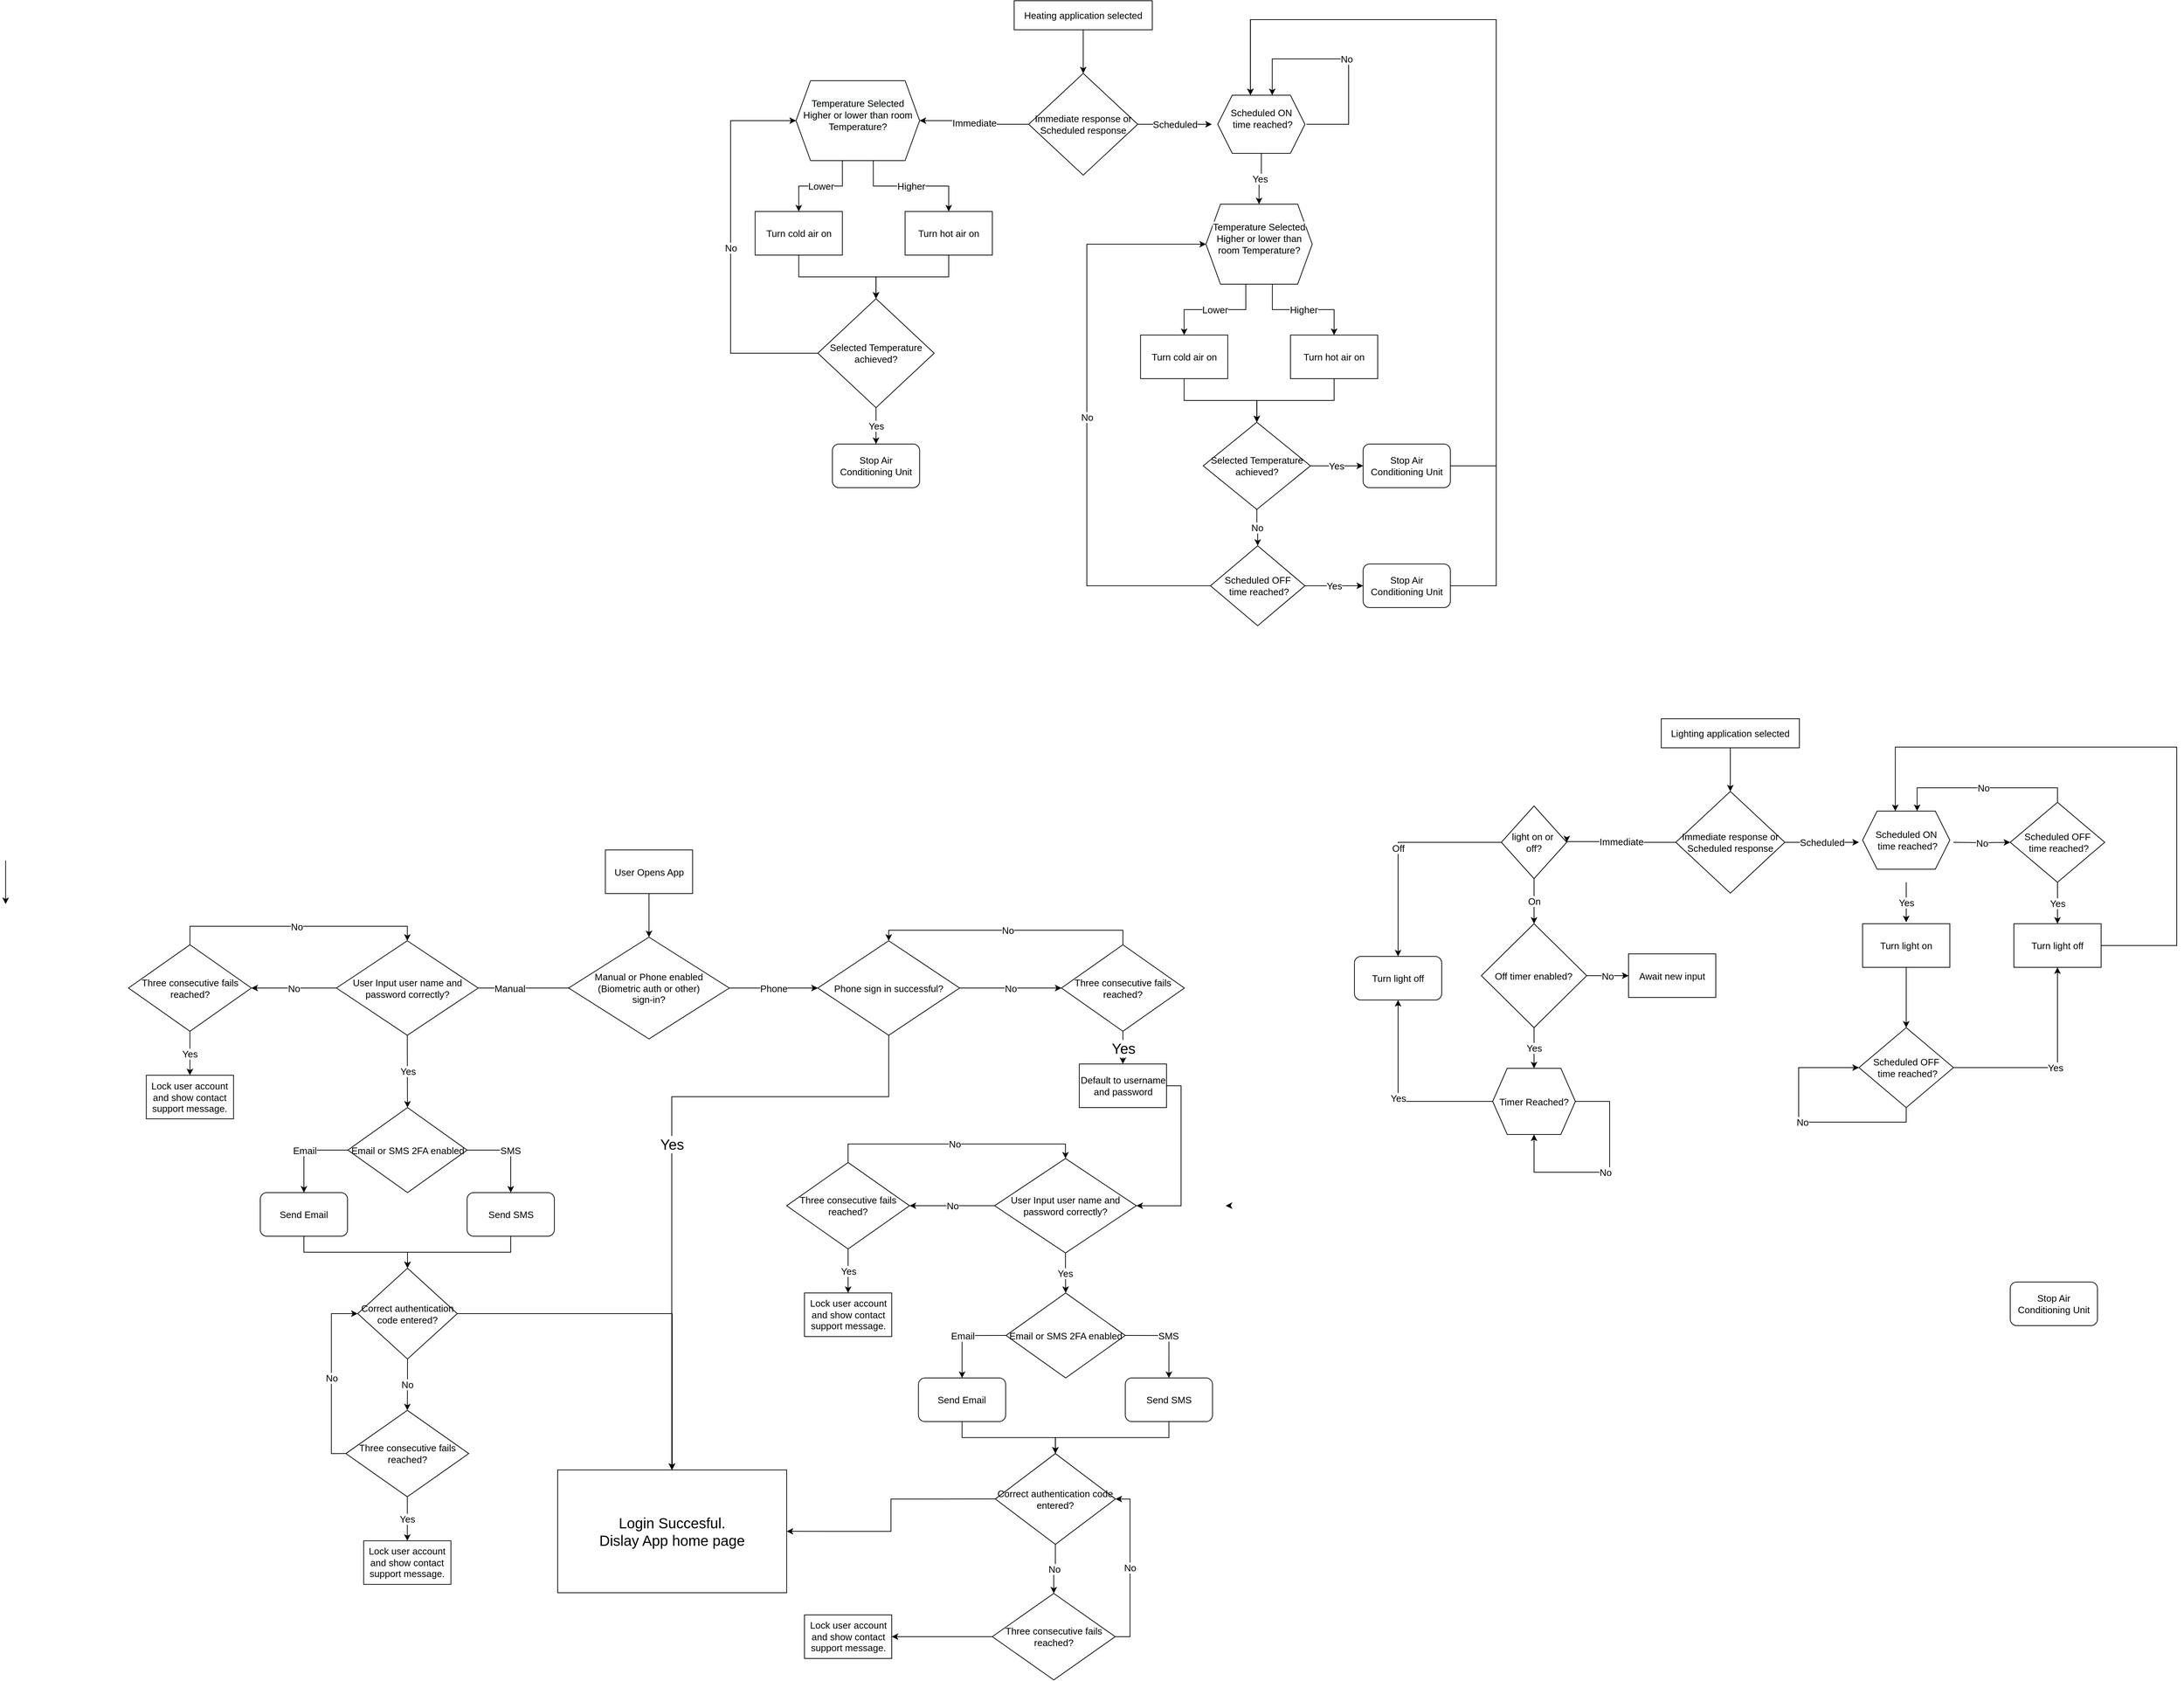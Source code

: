<mxfile version="20.6.2" type="github">
  <diagram id="C5RBs43oDa-KdzZeNtuy" name="Page-1">
    <mxGraphModel dx="3755" dy="1198" grid="1" gridSize="13" guides="1" tooltips="1" connect="1" arrows="1" fold="1" page="0" pageScale="1" pageWidth="1169" pageHeight="827" math="0" shadow="0">
      <root>
        <mxCell id="WIyWlLk6GJQsqaUBKTNV-0" />
        <mxCell id="WIyWlLk6GJQsqaUBKTNV-1" parent="WIyWlLk6GJQsqaUBKTNV-0" />
        <mxCell id="JyNFl8jQq7KqVQruK0Q3-26" style="edgeStyle=orthogonalEdgeStyle;rounded=0;orthogonalLoop=1;jettySize=auto;html=1;exitX=0.5;exitY=1;exitDx=0;exitDy=0;fontSize=13;entryX=0.5;entryY=0;entryDx=0;entryDy=0;" edge="1" parent="WIyWlLk6GJQsqaUBKTNV-1" source="PATcyT5YbckNSoC44WeG-19" target="PATcyT5YbckNSoC44WeG-27">
          <mxGeometry relative="1" as="geometry">
            <mxPoint x="190.001" y="380" as="targetPoint" />
          </mxGeometry>
        </mxCell>
        <mxCell id="PATcyT5YbckNSoC44WeG-19" value="Turn hot air on" style="rounded=0;whiteSpace=wrap;html=1;fontSize=13;" parent="WIyWlLk6GJQsqaUBKTNV-1" vertex="1">
          <mxGeometry x="239.91" y="290" width="120" height="60" as="geometry" />
        </mxCell>
        <mxCell id="JyNFl8jQq7KqVQruK0Q3-24" style="edgeStyle=orthogonalEdgeStyle;rounded=0;orthogonalLoop=1;jettySize=auto;html=1;exitX=0.5;exitY=1;exitDx=0;exitDy=0;entryX=0.5;entryY=0;entryDx=0;entryDy=0;fontSize=13;" edge="1" parent="WIyWlLk6GJQsqaUBKTNV-1" source="PATcyT5YbckNSoC44WeG-20" target="PATcyT5YbckNSoC44WeG-27">
          <mxGeometry relative="1" as="geometry" />
        </mxCell>
        <mxCell id="PATcyT5YbckNSoC44WeG-20" value="Turn cold air on" style="rounded=0;whiteSpace=wrap;html=1;fontSize=13;" parent="WIyWlLk6GJQsqaUBKTNV-1" vertex="1">
          <mxGeometry x="33.66" y="290" width="120" height="60" as="geometry" />
        </mxCell>
        <mxCell id="JyNFl8jQq7KqVQruK0Q3-20" value="Yes" style="edgeStyle=orthogonalEdgeStyle;rounded=0;orthogonalLoop=1;jettySize=auto;html=1;fontSize=13;" edge="1" parent="WIyWlLk6GJQsqaUBKTNV-1" source="PATcyT5YbckNSoC44WeG-27" target="PATcyT5YbckNSoC44WeG-50">
          <mxGeometry relative="1" as="geometry" />
        </mxCell>
        <mxCell id="JyNFl8jQq7KqVQruK0Q3-27" value="No&lt;br style=&quot;font-size: 13px;&quot;&gt;" style="edgeStyle=orthogonalEdgeStyle;rounded=0;orthogonalLoop=1;jettySize=auto;html=1;exitX=0;exitY=0.5;exitDx=0;exitDy=0;entryX=0;entryY=0.5;entryDx=0;entryDy=0;fontSize=13;" edge="1" parent="WIyWlLk6GJQsqaUBKTNV-1" source="PATcyT5YbckNSoC44WeG-27" target="JyNFl8jQq7KqVQruK0Q3-11">
          <mxGeometry relative="1" as="geometry">
            <Array as="points">
              <mxPoint x="-0.09" y="485" />
              <mxPoint x="-0.09" y="165" />
            </Array>
          </mxGeometry>
        </mxCell>
        <mxCell id="PATcyT5YbckNSoC44WeG-27" value="Selected Temperature achieved?" style="rhombus;whiteSpace=wrap;html=1;fontSize=13;" parent="WIyWlLk6GJQsqaUBKTNV-1" vertex="1">
          <mxGeometry x="119.91" y="410" width="160" height="150" as="geometry" />
        </mxCell>
        <mxCell id="PATcyT5YbckNSoC44WeG-50" value="Stop Air Conditioning Unit" style="rounded=1;whiteSpace=wrap;html=1;fontSize=13;" parent="WIyWlLk6GJQsqaUBKTNV-1" vertex="1">
          <mxGeometry x="139.91" y="610" width="120" height="60" as="geometry" />
        </mxCell>
        <mxCell id="JyNFl8jQq7KqVQruK0Q3-87" value="Yes" style="edgeStyle=orthogonalEdgeStyle;rounded=0;orthogonalLoop=1;jettySize=auto;html=1;exitX=0;exitY=0.5;exitDx=0;exitDy=0;entryX=0.5;entryY=1;entryDx=0;entryDy=0;fontSize=13;" edge="1" parent="WIyWlLk6GJQsqaUBKTNV-1" source="PATcyT5YbckNSoC44WeG-54" target="JyNFl8jQq7KqVQruK0Q3-57">
          <mxGeometry relative="1" as="geometry" />
        </mxCell>
        <mxCell id="PATcyT5YbckNSoC44WeG-54" value="Timer Reached?" style="shape=hexagon;perimeter=hexagonPerimeter2;whiteSpace=wrap;html=1;fixedSize=1;fontSize=13;" parent="WIyWlLk6GJQsqaUBKTNV-1" vertex="1">
          <mxGeometry x="1048.11" y="1469" width="113.76" height="91" as="geometry" />
        </mxCell>
        <mxCell id="JyNFl8jQq7KqVQruK0Q3-49" value="" style="edgeStyle=orthogonalEdgeStyle;rounded=0;orthogonalLoop=1;jettySize=auto;html=1;fontSize=13;" edge="1" parent="WIyWlLk6GJQsqaUBKTNV-1" source="JyNFl8jQq7KqVQruK0Q3-0" target="JyNFl8jQq7KqVQruK0Q3-8">
          <mxGeometry relative="1" as="geometry" />
        </mxCell>
        <mxCell id="JyNFl8jQq7KqVQruK0Q3-0" value="Heating application selected" style="rounded=0;whiteSpace=wrap;html=1;fontSize=13;" vertex="1" parent="WIyWlLk6GJQsqaUBKTNV-1">
          <mxGeometry x="389.91" width="190" height="40" as="geometry" />
        </mxCell>
        <mxCell id="JyNFl8jQq7KqVQruK0Q3-10" value="Immediate" style="edgeStyle=orthogonalEdgeStyle;rounded=0;orthogonalLoop=1;jettySize=auto;html=1;fontSize=13;entryX=1;entryY=0.5;entryDx=0;entryDy=0;" edge="1" parent="WIyWlLk6GJQsqaUBKTNV-1" source="JyNFl8jQq7KqVQruK0Q3-8" target="JyNFl8jQq7KqVQruK0Q3-11">
          <mxGeometry relative="1" as="geometry">
            <mxPoint x="482.381" y="340.028" as="targetPoint" />
          </mxGeometry>
        </mxCell>
        <mxCell id="JyNFl8jQq7KqVQruK0Q3-14" value="Scheduled" style="edgeStyle=orthogonalEdgeStyle;rounded=0;orthogonalLoop=1;jettySize=auto;html=1;fontSize=13;" edge="1" parent="WIyWlLk6GJQsqaUBKTNV-1" source="JyNFl8jQq7KqVQruK0Q3-8">
          <mxGeometry relative="1" as="geometry">
            <mxPoint x="661.83" y="170" as="targetPoint" />
          </mxGeometry>
        </mxCell>
        <mxCell id="JyNFl8jQq7KqVQruK0Q3-8" value="Immediate response or Scheduled response" style="rhombus;whiteSpace=wrap;html=1;fontSize=13;" vertex="1" parent="WIyWlLk6GJQsqaUBKTNV-1">
          <mxGeometry x="409.91" y="100" width="150" height="140" as="geometry" />
        </mxCell>
        <mxCell id="JyNFl8jQq7KqVQruK0Q3-22" value="Lower" style="edgeStyle=orthogonalEdgeStyle;rounded=0;orthogonalLoop=1;jettySize=auto;html=1;exitX=0.375;exitY=1;exitDx=0;exitDy=0;entryX=0.5;entryY=0;entryDx=0;entryDy=0;fontSize=13;" edge="1" parent="WIyWlLk6GJQsqaUBKTNV-1" source="JyNFl8jQq7KqVQruK0Q3-11" target="PATcyT5YbckNSoC44WeG-20">
          <mxGeometry relative="1" as="geometry" />
        </mxCell>
        <mxCell id="JyNFl8jQq7KqVQruK0Q3-23" value="Higher" style="edgeStyle=orthogonalEdgeStyle;rounded=0;orthogonalLoop=1;jettySize=auto;html=1;exitX=0.625;exitY=1;exitDx=0;exitDy=0;entryX=0.5;entryY=0;entryDx=0;entryDy=0;fontSize=13;" edge="1" parent="WIyWlLk6GJQsqaUBKTNV-1" source="JyNFl8jQq7KqVQruK0Q3-11" target="PATcyT5YbckNSoC44WeG-19">
          <mxGeometry relative="1" as="geometry" />
        </mxCell>
        <mxCell id="JyNFl8jQq7KqVQruK0Q3-11" value="&#xa;&lt;span style=&quot;color: rgb(0, 0, 0); font-family: Helvetica; font-size: 13px; font-style: normal; font-variant-ligatures: normal; font-variant-caps: normal; font-weight: 400; letter-spacing: normal; orphans: 2; text-align: center; text-indent: 0px; text-transform: none; widows: 2; word-spacing: 0px; -webkit-text-stroke-width: 0px; background-color: rgb(248, 249, 250); text-decoration-thickness: initial; text-decoration-style: initial; text-decoration-color: initial; float: none; display: inline !important;&quot;&gt;Temperature Selected&lt;/span&gt;&lt;br style=&quot;color: rgb(0, 0, 0); font-family: Helvetica; font-size: 13px; font-style: normal; font-variant-ligatures: normal; font-variant-caps: normal; font-weight: 400; letter-spacing: normal; orphans: 2; text-align: center; text-indent: 0px; text-transform: none; widows: 2; word-spacing: 0px; -webkit-text-stroke-width: 0px; background-color: rgb(248, 249, 250); text-decoration-thickness: initial; text-decoration-style: initial; text-decoration-color: initial;&quot;&gt;&lt;span style=&quot;color: rgb(0, 0, 0); font-family: Helvetica; font-size: 13px; font-style: normal; font-variant-ligatures: normal; font-variant-caps: normal; font-weight: 400; letter-spacing: normal; orphans: 2; text-align: center; text-indent: 0px; text-transform: none; widows: 2; word-spacing: 0px; -webkit-text-stroke-width: 0px; background-color: rgb(248, 249, 250); text-decoration-thickness: initial; text-decoration-style: initial; text-decoration-color: initial; float: none; display: inline !important;&quot;&gt;Higher or lower than room Temperature?&lt;/span&gt;&#xa;&#xa;" style="shape=hexagon;perimeter=hexagonPerimeter2;whiteSpace=wrap;html=1;fixedSize=1;fontSize=13;" vertex="1" parent="WIyWlLk6GJQsqaUBKTNV-1">
          <mxGeometry x="89.91" y="110" width="170" height="110" as="geometry" />
        </mxCell>
        <mxCell id="JyNFl8jQq7KqVQruK0Q3-39" value="Yes" style="edgeStyle=orthogonalEdgeStyle;rounded=0;orthogonalLoop=1;jettySize=auto;html=1;fontSize=13;exitX=0.5;exitY=1;exitDx=0;exitDy=0;" edge="1" parent="WIyWlLk6GJQsqaUBKTNV-1" source="JyNFl8jQq7KqVQruK0Q3-106" target="JyNFl8jQq7KqVQruK0Q3-38">
          <mxGeometry relative="1" as="geometry">
            <mxPoint x="726.727" y="224.913" as="sourcePoint" />
          </mxGeometry>
        </mxCell>
        <mxCell id="JyNFl8jQq7KqVQruK0Q3-28" style="edgeStyle=orthogonalEdgeStyle;rounded=0;orthogonalLoop=1;jettySize=auto;html=1;exitX=0.5;exitY=1;exitDx=0;exitDy=0;fontSize=13;entryX=0.5;entryY=0;entryDx=0;entryDy=0;" edge="1" parent="WIyWlLk6GJQsqaUBKTNV-1" source="JyNFl8jQq7KqVQruK0Q3-29" target="JyNFl8jQq7KqVQruK0Q3-34">
          <mxGeometry relative="1" as="geometry">
            <mxPoint x="720.081" y="550" as="targetPoint" />
          </mxGeometry>
        </mxCell>
        <mxCell id="JyNFl8jQq7KqVQruK0Q3-29" value="Turn hot air on" style="rounded=0;whiteSpace=wrap;html=1;fontSize=13;" vertex="1" parent="WIyWlLk6GJQsqaUBKTNV-1">
          <mxGeometry x="769.99" y="460" width="120" height="60" as="geometry" />
        </mxCell>
        <mxCell id="JyNFl8jQq7KqVQruK0Q3-30" style="edgeStyle=orthogonalEdgeStyle;rounded=0;orthogonalLoop=1;jettySize=auto;html=1;exitX=0.5;exitY=1;exitDx=0;exitDy=0;entryX=0.5;entryY=0;entryDx=0;entryDy=0;fontSize=13;" edge="1" parent="WIyWlLk6GJQsqaUBKTNV-1" source="JyNFl8jQq7KqVQruK0Q3-31" target="JyNFl8jQq7KqVQruK0Q3-34">
          <mxGeometry relative="1" as="geometry" />
        </mxCell>
        <mxCell id="JyNFl8jQq7KqVQruK0Q3-31" value="Turn cold air on" style="rounded=0;whiteSpace=wrap;html=1;fontSize=13;" vertex="1" parent="WIyWlLk6GJQsqaUBKTNV-1">
          <mxGeometry x="563.74" y="460" width="120" height="60" as="geometry" />
        </mxCell>
        <mxCell id="JyNFl8jQq7KqVQruK0Q3-41" value="Yes" style="edgeStyle=orthogonalEdgeStyle;rounded=0;orthogonalLoop=1;jettySize=auto;html=1;fontSize=13;" edge="1" parent="WIyWlLk6GJQsqaUBKTNV-1" source="JyNFl8jQq7KqVQruK0Q3-34" target="JyNFl8jQq7KqVQruK0Q3-35">
          <mxGeometry relative="1" as="geometry" />
        </mxCell>
        <mxCell id="JyNFl8jQq7KqVQruK0Q3-47" value="No" style="edgeStyle=orthogonalEdgeStyle;rounded=0;orthogonalLoop=1;jettySize=auto;html=1;fontSize=13;" edge="1" parent="WIyWlLk6GJQsqaUBKTNV-1" source="JyNFl8jQq7KqVQruK0Q3-34" target="JyNFl8jQq7KqVQruK0Q3-44">
          <mxGeometry relative="1" as="geometry" />
        </mxCell>
        <mxCell id="JyNFl8jQq7KqVQruK0Q3-34" value="Selected Temperature achieved?" style="rhombus;whiteSpace=wrap;html=1;fontSize=13;" vertex="1" parent="WIyWlLk6GJQsqaUBKTNV-1">
          <mxGeometry x="649.99" y="580" width="147.5" height="120" as="geometry" />
        </mxCell>
        <mxCell id="JyNFl8jQq7KqVQruK0Q3-107" style="edgeStyle=orthogonalEdgeStyle;rounded=0;orthogonalLoop=1;jettySize=auto;html=1;exitX=1;exitY=0.5;exitDx=0;exitDy=0;entryX=0.375;entryY=0;entryDx=0;entryDy=0;fontSize=13;" edge="1" parent="WIyWlLk6GJQsqaUBKTNV-1" source="JyNFl8jQq7KqVQruK0Q3-35" target="JyNFl8jQq7KqVQruK0Q3-106">
          <mxGeometry relative="1" as="geometry">
            <Array as="points">
              <mxPoint x="1053" y="640" />
              <mxPoint x="1053" y="26" />
              <mxPoint x="715" y="26" />
            </Array>
          </mxGeometry>
        </mxCell>
        <mxCell id="JyNFl8jQq7KqVQruK0Q3-35" value="Stop Air Conditioning Unit" style="rounded=1;whiteSpace=wrap;html=1;fontSize=13;" vertex="1" parent="WIyWlLk6GJQsqaUBKTNV-1">
          <mxGeometry x="869.91" y="610" width="120" height="60" as="geometry" />
        </mxCell>
        <mxCell id="JyNFl8jQq7KqVQruK0Q3-36" value="Lower" style="edgeStyle=orthogonalEdgeStyle;rounded=0;orthogonalLoop=1;jettySize=auto;html=1;exitX=0.375;exitY=1;exitDx=0;exitDy=0;entryX=0.5;entryY=0;entryDx=0;entryDy=0;fontSize=13;" edge="1" parent="WIyWlLk6GJQsqaUBKTNV-1" source="JyNFl8jQq7KqVQruK0Q3-38" target="JyNFl8jQq7KqVQruK0Q3-31">
          <mxGeometry relative="1" as="geometry" />
        </mxCell>
        <mxCell id="JyNFl8jQq7KqVQruK0Q3-37" value="Higher" style="edgeStyle=orthogonalEdgeStyle;rounded=0;orthogonalLoop=1;jettySize=auto;html=1;exitX=0.625;exitY=1;exitDx=0;exitDy=0;entryX=0.5;entryY=0;entryDx=0;entryDy=0;fontSize=13;" edge="1" parent="WIyWlLk6GJQsqaUBKTNV-1" source="JyNFl8jQq7KqVQruK0Q3-38" target="JyNFl8jQq7KqVQruK0Q3-29">
          <mxGeometry relative="1" as="geometry" />
        </mxCell>
        <mxCell id="JyNFl8jQq7KqVQruK0Q3-38" value="&#xa;&lt;span style=&quot;color: rgb(0, 0, 0); font-family: Helvetica; font-size: 13px; font-style: normal; font-variant-ligatures: normal; font-variant-caps: normal; font-weight: 400; letter-spacing: normal; orphans: 2; text-align: center; text-indent: 0px; text-transform: none; widows: 2; word-spacing: 0px; -webkit-text-stroke-width: 0px; background-color: rgb(248, 249, 250); text-decoration-thickness: initial; text-decoration-style: initial; text-decoration-color: initial; float: none; display: inline !important;&quot;&gt;Temperature Selected&lt;/span&gt;&lt;br style=&quot;color: rgb(0, 0, 0); font-family: Helvetica; font-size: 13px; font-style: normal; font-variant-ligatures: normal; font-variant-caps: normal; font-weight: 400; letter-spacing: normal; orphans: 2; text-align: center; text-indent: 0px; text-transform: none; widows: 2; word-spacing: 0px; -webkit-text-stroke-width: 0px; background-color: rgb(248, 249, 250); text-decoration-thickness: initial; text-decoration-style: initial; text-decoration-color: initial;&quot;&gt;&lt;span style=&quot;color: rgb(0, 0, 0); font-family: Helvetica; font-size: 13px; font-style: normal; font-variant-ligatures: normal; font-variant-caps: normal; font-weight: 400; letter-spacing: normal; orphans: 2; text-align: center; text-indent: 0px; text-transform: none; widows: 2; word-spacing: 0px; -webkit-text-stroke-width: 0px; background-color: rgb(248, 249, 250); text-decoration-thickness: initial; text-decoration-style: initial; text-decoration-color: initial; float: none; display: inline !important;&quot;&gt;Higher or lower than room Temperature?&lt;/span&gt;&#xa;&#xa;" style="shape=hexagon;perimeter=hexagonPerimeter2;whiteSpace=wrap;html=1;fixedSize=1;fontSize=13;" vertex="1" parent="WIyWlLk6GJQsqaUBKTNV-1">
          <mxGeometry x="653.74" y="280" width="146.17" height="110" as="geometry" />
        </mxCell>
        <mxCell id="JyNFl8jQq7KqVQruK0Q3-42" value="No" style="edgeStyle=orthogonalEdgeStyle;rounded=0;orthogonalLoop=1;jettySize=auto;html=1;exitX=1;exitY=0.5;exitDx=0;exitDy=0;entryX=0.625;entryY=0;entryDx=0;entryDy=0;fontSize=13;" edge="1" parent="WIyWlLk6GJQsqaUBKTNV-1" target="JyNFl8jQq7KqVQruK0Q3-106">
          <mxGeometry relative="1" as="geometry">
            <mxPoint x="791.83" y="170" as="sourcePoint" />
            <mxPoint x="726.83" y="115" as="targetPoint" />
            <Array as="points">
              <mxPoint x="850" y="170" />
              <mxPoint x="850" y="80" />
              <mxPoint x="745" y="80" />
            </Array>
          </mxGeometry>
        </mxCell>
        <mxCell id="JyNFl8jQq7KqVQruK0Q3-46" value="Yes" style="edgeStyle=orthogonalEdgeStyle;rounded=0;orthogonalLoop=1;jettySize=auto;html=1;fontSize=13;" edge="1" parent="WIyWlLk6GJQsqaUBKTNV-1" source="JyNFl8jQq7KqVQruK0Q3-44" target="JyNFl8jQq7KqVQruK0Q3-45">
          <mxGeometry relative="1" as="geometry" />
        </mxCell>
        <mxCell id="JyNFl8jQq7KqVQruK0Q3-48" value="No" style="edgeStyle=orthogonalEdgeStyle;rounded=0;orthogonalLoop=1;jettySize=auto;html=1;exitX=0;exitY=0.5;exitDx=0;exitDy=0;entryX=0;entryY=0.5;entryDx=0;entryDy=0;fontSize=13;" edge="1" parent="WIyWlLk6GJQsqaUBKTNV-1" source="JyNFl8jQq7KqVQruK0Q3-44" target="JyNFl8jQq7KqVQruK0Q3-38">
          <mxGeometry relative="1" as="geometry">
            <Array as="points">
              <mxPoint x="489.91" y="805" />
              <mxPoint x="489.91" y="335" />
            </Array>
          </mxGeometry>
        </mxCell>
        <mxCell id="JyNFl8jQq7KqVQruK0Q3-44" value="Scheduled OFF&lt;br style=&quot;font-size: 13px;&quot;&gt;&amp;nbsp;time reached?" style="rhombus;whiteSpace=wrap;html=1;fontSize=13;" vertex="1" parent="WIyWlLk6GJQsqaUBKTNV-1">
          <mxGeometry x="659.91" y="750" width="130" height="110" as="geometry" />
        </mxCell>
        <mxCell id="JyNFl8jQq7KqVQruK0Q3-109" style="edgeStyle=orthogonalEdgeStyle;rounded=0;orthogonalLoop=1;jettySize=auto;html=1;exitX=1;exitY=0.5;exitDx=0;exitDy=0;fontSize=13;entryX=0.375;entryY=0;entryDx=0;entryDy=0;" edge="1" parent="WIyWlLk6GJQsqaUBKTNV-1" source="JyNFl8jQq7KqVQruK0Q3-45" target="JyNFl8jQq7KqVQruK0Q3-106">
          <mxGeometry relative="1" as="geometry">
            <mxPoint x="1066" y="-39" as="targetPoint" />
            <Array as="points">
              <mxPoint x="1053" y="805" />
              <mxPoint x="1053" y="26" />
              <mxPoint x="715" y="26" />
            </Array>
          </mxGeometry>
        </mxCell>
        <mxCell id="JyNFl8jQq7KqVQruK0Q3-45" value="Stop Air Conditioning Unit" style="rounded=1;whiteSpace=wrap;html=1;fontSize=13;" vertex="1" parent="WIyWlLk6GJQsqaUBKTNV-1">
          <mxGeometry x="869.91" y="775" width="120" height="60" as="geometry" />
        </mxCell>
        <mxCell id="JyNFl8jQq7KqVQruK0Q3-91" value="No" style="edgeStyle=orthogonalEdgeStyle;rounded=0;orthogonalLoop=1;jettySize=auto;html=1;fontSize=13;" edge="1" parent="WIyWlLk6GJQsqaUBKTNV-1" source="JyNFl8jQq7KqVQruK0Q3-56" target="JyNFl8jQq7KqVQruK0Q3-89">
          <mxGeometry relative="1" as="geometry" />
        </mxCell>
        <mxCell id="JyNFl8jQq7KqVQruK0Q3-94" value="Yes&lt;br style=&quot;font-size: 13px;&quot;&gt;" style="edgeStyle=orthogonalEdgeStyle;rounded=0;orthogonalLoop=1;jettySize=auto;html=1;fontSize=13;" edge="1" parent="WIyWlLk6GJQsqaUBKTNV-1" source="JyNFl8jQq7KqVQruK0Q3-56" target="PATcyT5YbckNSoC44WeG-54">
          <mxGeometry relative="1" as="geometry" />
        </mxCell>
        <mxCell id="JyNFl8jQq7KqVQruK0Q3-56" value="Off timer enabled?" style="rhombus;whiteSpace=wrap;html=1;fontSize=13;" vertex="1" parent="WIyWlLk6GJQsqaUBKTNV-1">
          <mxGeometry x="1032.48" y="1270" width="145.01" height="143" as="geometry" />
        </mxCell>
        <mxCell id="JyNFl8jQq7KqVQruK0Q3-57" value="Turn light off" style="rounded=1;whiteSpace=wrap;html=1;fontSize=13;" vertex="1" parent="WIyWlLk6GJQsqaUBKTNV-1">
          <mxGeometry x="858" y="1315" width="120" height="60" as="geometry" />
        </mxCell>
        <mxCell id="JyNFl8jQq7KqVQruK0Q3-58" value="" style="edgeStyle=orthogonalEdgeStyle;rounded=0;orthogonalLoop=1;jettySize=auto;html=1;fontSize=13;" edge="1" parent="WIyWlLk6GJQsqaUBKTNV-1" source="JyNFl8jQq7KqVQruK0Q3-59" target="JyNFl8jQq7KqVQruK0Q3-62">
          <mxGeometry relative="1" as="geometry" />
        </mxCell>
        <mxCell id="JyNFl8jQq7KqVQruK0Q3-59" value="Lighting application selected" style="rounded=0;whiteSpace=wrap;html=1;fontSize=13;" vertex="1" parent="WIyWlLk6GJQsqaUBKTNV-1">
          <mxGeometry x="1279.99" y="988" width="190" height="40" as="geometry" />
        </mxCell>
        <mxCell id="JyNFl8jQq7KqVQruK0Q3-60" value="Immediate" style="edgeStyle=orthogonalEdgeStyle;rounded=0;orthogonalLoop=1;jettySize=auto;html=1;fontSize=13;entryX=1;entryY=0.5;entryDx=0;entryDy=0;" edge="1" parent="WIyWlLk6GJQsqaUBKTNV-1" source="JyNFl8jQq7KqVQruK0Q3-62" target="JyNFl8jQq7KqVQruK0Q3-84">
          <mxGeometry relative="1" as="geometry">
            <mxPoint x="1149.99" y="1153" as="targetPoint" />
            <Array as="points">
              <mxPoint x="1225" y="1158" />
              <mxPoint x="1120" y="1157" />
            </Array>
          </mxGeometry>
        </mxCell>
        <mxCell id="JyNFl8jQq7KqVQruK0Q3-61" value="Scheduled" style="edgeStyle=orthogonalEdgeStyle;rounded=0;orthogonalLoop=1;jettySize=auto;html=1;fontSize=13;" edge="1" parent="WIyWlLk6GJQsqaUBKTNV-1" source="JyNFl8jQq7KqVQruK0Q3-62">
          <mxGeometry relative="1" as="geometry">
            <mxPoint x="1551.91" y="1158" as="targetPoint" />
          </mxGeometry>
        </mxCell>
        <mxCell id="JyNFl8jQq7KqVQruK0Q3-62" value="Immediate response or Scheduled response" style="rhombus;whiteSpace=wrap;html=1;fontSize=13;" vertex="1" parent="WIyWlLk6GJQsqaUBKTNV-1">
          <mxGeometry x="1299.99" y="1088" width="150" height="140" as="geometry" />
        </mxCell>
        <mxCell id="JyNFl8jQq7KqVQruK0Q3-66" value="Yes" style="edgeStyle=orthogonalEdgeStyle;rounded=0;orthogonalLoop=1;jettySize=auto;html=1;fontSize=13;" edge="1" parent="WIyWlLk6GJQsqaUBKTNV-1">
          <mxGeometry relative="1" as="geometry">
            <mxPoint x="1616.91" y="1213" as="sourcePoint" />
            <mxPoint x="1616.91" y="1268" as="targetPoint" />
          </mxGeometry>
        </mxCell>
        <mxCell id="JyNFl8jQq7KqVQruK0Q3-96" value="No" style="edgeStyle=orthogonalEdgeStyle;rounded=0;orthogonalLoop=1;jettySize=auto;html=1;fontSize=13;" edge="1" parent="WIyWlLk6GJQsqaUBKTNV-1" target="JyNFl8jQq7KqVQruK0Q3-82">
          <mxGeometry relative="1" as="geometry">
            <mxPoint x="1681.91" y="1158" as="sourcePoint" />
          </mxGeometry>
        </mxCell>
        <mxCell id="JyNFl8jQq7KqVQruK0Q3-104" style="edgeStyle=orthogonalEdgeStyle;rounded=0;orthogonalLoop=1;jettySize=auto;html=1;exitX=1;exitY=0.5;exitDx=0;exitDy=0;fontSize=13;entryX=0.375;entryY=0;entryDx=0;entryDy=0;" edge="1" parent="WIyWlLk6GJQsqaUBKTNV-1" source="JyNFl8jQq7KqVQruK0Q3-69" target="JyNFl8jQq7KqVQruK0Q3-105">
          <mxGeometry relative="1" as="geometry">
            <mxPoint x="1703.111" y="797" as="targetPoint" />
            <Array as="points">
              <mxPoint x="1989" y="1300" />
              <mxPoint x="1989" y="1027" />
              <mxPoint x="1602" y="1027" />
            </Array>
          </mxGeometry>
        </mxCell>
        <mxCell id="JyNFl8jQq7KqVQruK0Q3-69" value="Turn light off" style="rounded=0;whiteSpace=wrap;html=1;fontSize=13;" vertex="1" parent="WIyWlLk6GJQsqaUBKTNV-1">
          <mxGeometry x="1764.99" y="1270" width="120" height="60" as="geometry" />
        </mxCell>
        <mxCell id="JyNFl8jQq7KqVQruK0Q3-100" style="edgeStyle=orthogonalEdgeStyle;rounded=0;orthogonalLoop=1;jettySize=auto;html=1;exitX=0.5;exitY=1;exitDx=0;exitDy=0;entryX=0.5;entryY=0;entryDx=0;entryDy=0;fontSize=13;" edge="1" parent="WIyWlLk6GJQsqaUBKTNV-1" source="JyNFl8jQq7KqVQruK0Q3-71" target="JyNFl8jQq7KqVQruK0Q3-99">
          <mxGeometry relative="1" as="geometry" />
        </mxCell>
        <mxCell id="JyNFl8jQq7KqVQruK0Q3-71" value="Turn light on" style="rounded=0;whiteSpace=wrap;html=1;fontSize=13;" vertex="1" parent="WIyWlLk6GJQsqaUBKTNV-1">
          <mxGeometry x="1556.91" y="1270" width="120" height="60" as="geometry" />
        </mxCell>
        <mxCell id="JyNFl8jQq7KqVQruK0Q3-97" value="No" style="edgeStyle=orthogonalEdgeStyle;rounded=0;orthogonalLoop=1;jettySize=auto;html=1;exitX=0.5;exitY=0;exitDx=0;exitDy=0;entryX=0.625;entryY=0;entryDx=0;entryDy=0;fontSize=13;" edge="1" parent="WIyWlLk6GJQsqaUBKTNV-1" source="JyNFl8jQq7KqVQruK0Q3-82" target="JyNFl8jQq7KqVQruK0Q3-105">
          <mxGeometry relative="1" as="geometry">
            <mxPoint x="1616.91" y="1103" as="targetPoint" />
          </mxGeometry>
        </mxCell>
        <mxCell id="JyNFl8jQq7KqVQruK0Q3-98" value="Yes" style="edgeStyle=orthogonalEdgeStyle;rounded=0;orthogonalLoop=1;jettySize=auto;html=1;exitX=0.5;exitY=1;exitDx=0;exitDy=0;entryX=0.5;entryY=0;entryDx=0;entryDy=0;fontSize=13;" edge="1" parent="WIyWlLk6GJQsqaUBKTNV-1" source="JyNFl8jQq7KqVQruK0Q3-82" target="JyNFl8jQq7KqVQruK0Q3-69">
          <mxGeometry relative="1" as="geometry" />
        </mxCell>
        <mxCell id="JyNFl8jQq7KqVQruK0Q3-82" value="Scheduled OFF&lt;br style=&quot;font-size: 13px;&quot;&gt;&amp;nbsp;time reached?" style="rhombus;whiteSpace=wrap;html=1;fontSize=13;" vertex="1" parent="WIyWlLk6GJQsqaUBKTNV-1">
          <mxGeometry x="1759.99" y="1103" width="130" height="110" as="geometry" />
        </mxCell>
        <mxCell id="JyNFl8jQq7KqVQruK0Q3-83" value="Stop Air Conditioning Unit" style="rounded=1;whiteSpace=wrap;html=1;fontSize=13;" vertex="1" parent="WIyWlLk6GJQsqaUBKTNV-1">
          <mxGeometry x="1759.99" y="1763" width="120" height="60" as="geometry" />
        </mxCell>
        <mxCell id="JyNFl8jQq7KqVQruK0Q3-85" value="On" style="edgeStyle=orthogonalEdgeStyle;rounded=0;orthogonalLoop=1;jettySize=auto;html=1;fontSize=13;" edge="1" parent="WIyWlLk6GJQsqaUBKTNV-1" source="JyNFl8jQq7KqVQruK0Q3-84" target="JyNFl8jQq7KqVQruK0Q3-56">
          <mxGeometry relative="1" as="geometry" />
        </mxCell>
        <mxCell id="JyNFl8jQq7KqVQruK0Q3-93" value="Off" style="edgeStyle=orthogonalEdgeStyle;rounded=0;orthogonalLoop=1;jettySize=auto;html=1;exitX=0;exitY=0.5;exitDx=0;exitDy=0;entryX=0.5;entryY=0;entryDx=0;entryDy=0;fontSize=13;" edge="1" parent="WIyWlLk6GJQsqaUBKTNV-1" source="JyNFl8jQq7KqVQruK0Q3-84" target="JyNFl8jQq7KqVQruK0Q3-57">
          <mxGeometry relative="1" as="geometry" />
        </mxCell>
        <mxCell id="JyNFl8jQq7KqVQruK0Q3-84" value="light on or&amp;nbsp;&lt;br style=&quot;font-size: 13px;&quot;&gt;off?" style="rhombus;whiteSpace=wrap;html=1;fontSize=13;" vertex="1" parent="WIyWlLk6GJQsqaUBKTNV-1">
          <mxGeometry x="1059.99" y="1108" width="90" height="100" as="geometry" />
        </mxCell>
        <mxCell id="JyNFl8jQq7KqVQruK0Q3-89" value="Await new input" style="rounded=0;whiteSpace=wrap;html=1;fontSize=13;" vertex="1" parent="WIyWlLk6GJQsqaUBKTNV-1">
          <mxGeometry x="1235" y="1311.5" width="120" height="60" as="geometry" />
        </mxCell>
        <mxCell id="JyNFl8jQq7KqVQruK0Q3-95" value="No" style="edgeStyle=orthogonalEdgeStyle;rounded=0;orthogonalLoop=1;jettySize=auto;html=1;exitX=1;exitY=0.5;exitDx=0;exitDy=0;entryX=0.5;entryY=1;entryDx=0;entryDy=0;fontSize=13;" edge="1" parent="WIyWlLk6GJQsqaUBKTNV-1" source="PATcyT5YbckNSoC44WeG-54" target="PATcyT5YbckNSoC44WeG-54">
          <mxGeometry relative="1" as="geometry">
            <Array as="points">
              <mxPoint x="1209" y="1514" />
              <mxPoint x="1209" y="1612" />
              <mxPoint x="1105" y="1612" />
            </Array>
          </mxGeometry>
        </mxCell>
        <mxCell id="JyNFl8jQq7KqVQruK0Q3-102" value="Yes" style="edgeStyle=orthogonalEdgeStyle;rounded=0;orthogonalLoop=1;jettySize=auto;html=1;exitX=1;exitY=0.5;exitDx=0;exitDy=0;entryX=0.5;entryY=1;entryDx=0;entryDy=0;fontSize=13;" edge="1" parent="WIyWlLk6GJQsqaUBKTNV-1" source="JyNFl8jQq7KqVQruK0Q3-99" target="JyNFl8jQq7KqVQruK0Q3-69">
          <mxGeometry relative="1" as="geometry" />
        </mxCell>
        <mxCell id="JyNFl8jQq7KqVQruK0Q3-99" value="Scheduled OFF&lt;br style=&quot;font-size: 13px;&quot;&gt;&amp;nbsp;time reached?" style="rhombus;whiteSpace=wrap;html=1;fontSize=13;" vertex="1" parent="WIyWlLk6GJQsqaUBKTNV-1">
          <mxGeometry x="1551.91" y="1413" width="130" height="110" as="geometry" />
        </mxCell>
        <mxCell id="JyNFl8jQq7KqVQruK0Q3-101" value="No" style="edgeStyle=orthogonalEdgeStyle;rounded=0;orthogonalLoop=1;jettySize=auto;html=1;exitX=0.5;exitY=1;exitDx=0;exitDy=0;entryX=0;entryY=0.5;entryDx=0;entryDy=0;fontSize=13;" edge="1" parent="WIyWlLk6GJQsqaUBKTNV-1" source="JyNFl8jQq7KqVQruK0Q3-99" target="JyNFl8jQq7KqVQruK0Q3-99">
          <mxGeometry relative="1" as="geometry">
            <Array as="points">
              <mxPoint x="1617" y="1543" />
              <mxPoint x="1469" y="1543" />
              <mxPoint x="1469" y="1468" />
            </Array>
          </mxGeometry>
        </mxCell>
        <mxCell id="JyNFl8jQq7KqVQruK0Q3-105" value="Scheduled ON&#xa; time reached?" style="shape=hexagon;perimeter=hexagonPerimeter2;whiteSpace=wrap;fixedSize=1;fontSize=13;" vertex="1" parent="WIyWlLk6GJQsqaUBKTNV-1">
          <mxGeometry x="1556.91" y="1115" width="120" height="80" as="geometry" />
        </mxCell>
        <mxCell id="JyNFl8jQq7KqVQruK0Q3-106" value="&#xa;&lt;span style=&quot;color: rgb(0, 0, 0); font-family: Helvetica; font-size: 13px; font-style: normal; font-variant-ligatures: normal; font-variant-caps: normal; font-weight: 400; letter-spacing: normal; orphans: 2; text-align: center; text-indent: 0px; text-transform: none; widows: 2; word-spacing: 0px; -webkit-text-stroke-width: 0px; background-color: rgb(255, 255, 255); text-decoration-thickness: initial; text-decoration-style: initial; text-decoration-color: initial; float: none; display: inline !important;&quot;&gt;Scheduled ON&lt;/span&gt;&lt;br style=&quot;color: rgb(0, 0, 0); font-family: Helvetica; font-size: 13px; font-style: normal; font-variant-ligatures: normal; font-variant-caps: normal; font-weight: 400; letter-spacing: normal; orphans: 2; text-align: center; text-indent: 0px; text-transform: none; widows: 2; word-spacing: 0px; -webkit-text-stroke-width: 0px; background-color: rgb(255, 255, 255); text-decoration-thickness: initial; text-decoration-style: initial; text-decoration-color: initial;&quot;&gt;&lt;span style=&quot;color: rgb(0, 0, 0); font-family: Helvetica; font-size: 13px; font-style: normal; font-variant-ligatures: normal; font-variant-caps: normal; font-weight: 400; letter-spacing: normal; orphans: 2; text-align: center; text-indent: 0px; text-transform: none; widows: 2; word-spacing: 0px; -webkit-text-stroke-width: 0px; background-color: rgb(255, 255, 255); text-decoration-thickness: initial; text-decoration-style: initial; text-decoration-color: initial; float: none; display: inline !important;&quot;&gt;&amp;nbsp;time reached?&lt;/span&gt;&#xa;&#xa;" style="shape=hexagon;perimeter=hexagonPerimeter2;whiteSpace=wrap;html=1;fixedSize=1;fontSize=13;" vertex="1" parent="WIyWlLk6GJQsqaUBKTNV-1">
          <mxGeometry x="669.91" y="130" width="120" height="80" as="geometry" />
        </mxCell>
        <mxCell id="JyNFl8jQq7KqVQruK0Q3-112" style="edgeStyle=orthogonalEdgeStyle;rounded=0;orthogonalLoop=1;jettySize=auto;html=1;exitX=0.5;exitY=1;exitDx=0;exitDy=0;fontSize=13;" edge="1" parent="WIyWlLk6GJQsqaUBKTNV-1">
          <mxGeometry relative="1" as="geometry">
            <mxPoint x="-997.25" y="1183" as="sourcePoint" />
            <mxPoint x="-997.25" y="1243" as="targetPoint" />
          </mxGeometry>
        </mxCell>
        <mxCell id="JyNFl8jQq7KqVQruK0Q3-189" style="edgeStyle=orthogonalEdgeStyle;rounded=0;orthogonalLoop=1;jettySize=auto;html=1;exitX=0.5;exitY=1;exitDx=0;exitDy=0;fontSize=20;entryX=0.5;entryY=0;entryDx=0;entryDy=0;" edge="1" parent="WIyWlLk6GJQsqaUBKTNV-1" source="JyNFl8jQq7KqVQruK0Q3-110" target="JyNFl8jQq7KqVQruK0Q3-111">
          <mxGeometry relative="1" as="geometry">
            <mxPoint x="-112" y="1257" as="targetPoint" />
          </mxGeometry>
        </mxCell>
        <mxCell id="JyNFl8jQq7KqVQruK0Q3-110" value="User Opens App" style="rounded=0;whiteSpace=wrap;html=1;fontSize=13;" vertex="1" parent="WIyWlLk6GJQsqaUBKTNV-1">
          <mxGeometry x="-172.34" y="1168.5" width="120" height="60" as="geometry" />
        </mxCell>
        <mxCell id="JyNFl8jQq7KqVQruK0Q3-114" style="edgeStyle=orthogonalEdgeStyle;rounded=0;orthogonalLoop=1;jettySize=auto;html=1;exitX=0;exitY=0.5;exitDx=0;exitDy=0;fontSize=13;" edge="1" parent="WIyWlLk6GJQsqaUBKTNV-1" source="JyNFl8jQq7KqVQruK0Q3-111">
          <mxGeometry relative="1" as="geometry">
            <mxPoint x="-224.394" y="1358.591" as="targetPoint" />
          </mxGeometry>
        </mxCell>
        <mxCell id="JyNFl8jQq7KqVQruK0Q3-116" value="Manual" style="edgeStyle=orthogonalEdgeStyle;rounded=0;orthogonalLoop=1;jettySize=auto;html=1;exitX=0;exitY=0.5;exitDx=0;exitDy=0;fontSize=13;" edge="1" parent="WIyWlLk6GJQsqaUBKTNV-1" source="JyNFl8jQq7KqVQruK0Q3-111">
          <mxGeometry relative="1" as="geometry">
            <mxPoint x="-386.25" y="1358.5" as="targetPoint" />
          </mxGeometry>
        </mxCell>
        <mxCell id="JyNFl8jQq7KqVQruK0Q3-143" value="Phone" style="edgeStyle=orthogonalEdgeStyle;rounded=0;orthogonalLoop=1;jettySize=auto;html=1;exitX=1;exitY=0.5;exitDx=0;exitDy=0;entryX=0;entryY=0.5;entryDx=0;entryDy=0;fontSize=13;" edge="1" parent="WIyWlLk6GJQsqaUBKTNV-1" source="JyNFl8jQq7KqVQruK0Q3-111" target="JyNFl8jQq7KqVQruK0Q3-136">
          <mxGeometry relative="1" as="geometry" />
        </mxCell>
        <mxCell id="JyNFl8jQq7KqVQruK0Q3-111" value="Manual or Phone enabled &lt;br&gt;(Biometric auth or other)&lt;br&gt;sign-in?" style="rhombus;whiteSpace=wrap;html=1;fontSize=13;" vertex="1" parent="WIyWlLk6GJQsqaUBKTNV-1">
          <mxGeometry x="-222.84" y="1288.5" width="221" height="140" as="geometry" />
        </mxCell>
        <mxCell id="JyNFl8jQq7KqVQruK0Q3-120" value="No" style="edgeStyle=orthogonalEdgeStyle;rounded=0;orthogonalLoop=1;jettySize=auto;html=1;fontSize=13;" edge="1" parent="WIyWlLk6GJQsqaUBKTNV-1" source="JyNFl8jQq7KqVQruK0Q3-118" target="JyNFl8jQq7KqVQruK0Q3-119">
          <mxGeometry relative="1" as="geometry" />
        </mxCell>
        <mxCell id="JyNFl8jQq7KqVQruK0Q3-126" value="Yes" style="edgeStyle=orthogonalEdgeStyle;rounded=0;orthogonalLoop=1;jettySize=auto;html=1;exitX=0.5;exitY=1;exitDx=0;exitDy=0;fontSize=13;" edge="1" parent="WIyWlLk6GJQsqaUBKTNV-1" source="JyNFl8jQq7KqVQruK0Q3-118" target="JyNFl8jQq7KqVQruK0Q3-125">
          <mxGeometry relative="1" as="geometry" />
        </mxCell>
        <mxCell id="JyNFl8jQq7KqVQruK0Q3-118" value="User Input user name and password correctly?" style="rhombus;whiteSpace=wrap;html=1;fontSize=13;" vertex="1" parent="WIyWlLk6GJQsqaUBKTNV-1">
          <mxGeometry x="-542.25" y="1293.5" width="195" height="130" as="geometry" />
        </mxCell>
        <mxCell id="JyNFl8jQq7KqVQruK0Q3-121" value="No" style="edgeStyle=orthogonalEdgeStyle;rounded=0;orthogonalLoop=1;jettySize=auto;html=1;exitX=0.5;exitY=0;exitDx=0;exitDy=0;entryX=0.5;entryY=0;entryDx=0;entryDy=0;fontSize=13;" edge="1" parent="WIyWlLk6GJQsqaUBKTNV-1" source="JyNFl8jQq7KqVQruK0Q3-119" target="JyNFl8jQq7KqVQruK0Q3-118">
          <mxGeometry relative="1" as="geometry" />
        </mxCell>
        <mxCell id="JyNFl8jQq7KqVQruK0Q3-124" value="Yes" style="edgeStyle=orthogonalEdgeStyle;rounded=0;orthogonalLoop=1;jettySize=auto;html=1;exitX=0.5;exitY=1;exitDx=0;exitDy=0;entryX=0.5;entryY=0;entryDx=0;entryDy=0;fontSize=13;" edge="1" parent="WIyWlLk6GJQsqaUBKTNV-1" source="JyNFl8jQq7KqVQruK0Q3-119" target="JyNFl8jQq7KqVQruK0Q3-123">
          <mxGeometry relative="1" as="geometry" />
        </mxCell>
        <mxCell id="JyNFl8jQq7KqVQruK0Q3-119" value="Three consecutive fails reached?" style="rhombus;whiteSpace=wrap;html=1;fontSize=13;" vertex="1" parent="WIyWlLk6GJQsqaUBKTNV-1">
          <mxGeometry x="-828.25" y="1299" width="169" height="119" as="geometry" />
        </mxCell>
        <mxCell id="JyNFl8jQq7KqVQruK0Q3-123" value="Lock user account and show contact support message." style="rounded=0;whiteSpace=wrap;html=1;fontSize=13;" vertex="1" parent="WIyWlLk6GJQsqaUBKTNV-1">
          <mxGeometry x="-803.75" y="1478.5" width="120" height="60" as="geometry" />
        </mxCell>
        <mxCell id="JyNFl8jQq7KqVQruK0Q3-129" value="SMS" style="edgeStyle=orthogonalEdgeStyle;rounded=0;orthogonalLoop=1;jettySize=auto;html=1;exitX=1;exitY=0.5;exitDx=0;exitDy=0;entryX=0.5;entryY=0;entryDx=0;entryDy=0;fontSize=13;" edge="1" parent="WIyWlLk6GJQsqaUBKTNV-1" source="JyNFl8jQq7KqVQruK0Q3-125" target="JyNFl8jQq7KqVQruK0Q3-128">
          <mxGeometry relative="1" as="geometry" />
        </mxCell>
        <mxCell id="JyNFl8jQq7KqVQruK0Q3-130" value="Email" style="edgeStyle=orthogonalEdgeStyle;rounded=0;orthogonalLoop=1;jettySize=auto;html=1;exitX=0;exitY=0.5;exitDx=0;exitDy=0;entryX=0.5;entryY=0;entryDx=0;entryDy=0;fontSize=13;" edge="1" parent="WIyWlLk6GJQsqaUBKTNV-1" source="JyNFl8jQq7KqVQruK0Q3-125" target="JyNFl8jQq7KqVQruK0Q3-127">
          <mxGeometry relative="1" as="geometry">
            <Array as="points">
              <mxPoint x="-587" y="1582" />
            </Array>
          </mxGeometry>
        </mxCell>
        <mxCell id="JyNFl8jQq7KqVQruK0Q3-125" value="Email or SMS 2FA enabled" style="rhombus;whiteSpace=wrap;html=1;fontSize=13;" vertex="1" parent="WIyWlLk6GJQsqaUBKTNV-1">
          <mxGeometry x="-526.5" y="1523" width="164" height="117" as="geometry" />
        </mxCell>
        <mxCell id="JyNFl8jQq7KqVQruK0Q3-133" style="edgeStyle=orthogonalEdgeStyle;rounded=0;orthogonalLoop=1;jettySize=auto;html=1;exitX=0.5;exitY=1;exitDx=0;exitDy=0;entryX=0.5;entryY=0;entryDx=0;entryDy=0;fontSize=13;" edge="1" parent="WIyWlLk6GJQsqaUBKTNV-1" source="JyNFl8jQq7KqVQruK0Q3-127" target="JyNFl8jQq7KqVQruK0Q3-132">
          <mxGeometry relative="1" as="geometry" />
        </mxCell>
        <mxCell id="JyNFl8jQq7KqVQruK0Q3-127" value="Send Email" style="rounded=1;whiteSpace=wrap;html=1;fontSize=13;" vertex="1" parent="WIyWlLk6GJQsqaUBKTNV-1">
          <mxGeometry x="-647" y="1640" width="120" height="60" as="geometry" />
        </mxCell>
        <mxCell id="JyNFl8jQq7KqVQruK0Q3-134" style="edgeStyle=orthogonalEdgeStyle;rounded=0;orthogonalLoop=1;jettySize=auto;html=1;exitX=0.5;exitY=1;exitDx=0;exitDy=0;fontSize=13;" edge="1" parent="WIyWlLk6GJQsqaUBKTNV-1" source="JyNFl8jQq7KqVQruK0Q3-128" target="JyNFl8jQq7KqVQruK0Q3-132">
          <mxGeometry relative="1" as="geometry" />
        </mxCell>
        <mxCell id="JyNFl8jQq7KqVQruK0Q3-128" value="Send SMS" style="rounded=1;whiteSpace=wrap;html=1;fontSize=13;" vertex="1" parent="WIyWlLk6GJQsqaUBKTNV-1">
          <mxGeometry x="-362.5" y="1640" width="120" height="60" as="geometry" />
        </mxCell>
        <mxCell id="JyNFl8jQq7KqVQruK0Q3-178" value="No" style="edgeStyle=orthogonalEdgeStyle;rounded=0;orthogonalLoop=1;jettySize=auto;html=1;exitX=0.5;exitY=1;exitDx=0;exitDy=0;entryX=0.5;entryY=0;entryDx=0;entryDy=0;fontSize=13;" edge="1" parent="WIyWlLk6GJQsqaUBKTNV-1" source="JyNFl8jQq7KqVQruK0Q3-132" target="JyNFl8jQq7KqVQruK0Q3-170">
          <mxGeometry relative="1" as="geometry" />
        </mxCell>
        <mxCell id="JyNFl8jQq7KqVQruK0Q3-183" style="edgeStyle=orthogonalEdgeStyle;rounded=0;orthogonalLoop=1;jettySize=auto;html=1;exitX=1;exitY=0.5;exitDx=0;exitDy=0;fontSize=20;" edge="1" parent="WIyWlLk6GJQsqaUBKTNV-1" source="JyNFl8jQq7KqVQruK0Q3-132" target="JyNFl8jQq7KqVQruK0Q3-182">
          <mxGeometry relative="1" as="geometry" />
        </mxCell>
        <mxCell id="JyNFl8jQq7KqVQruK0Q3-132" value="Correct authentication code entered?" style="rhombus;whiteSpace=wrap;html=1;fontSize=13;" vertex="1" parent="WIyWlLk6GJQsqaUBKTNV-1">
          <mxGeometry x="-513" y="1744" width="137" height="125" as="geometry" />
        </mxCell>
        <mxCell id="JyNFl8jQq7KqVQruK0Q3-144" value="No" style="edgeStyle=orthogonalEdgeStyle;rounded=0;orthogonalLoop=1;jettySize=auto;html=1;fontSize=13;" edge="1" parent="WIyWlLk6GJQsqaUBKTNV-1" source="JyNFl8jQq7KqVQruK0Q3-136" target="JyNFl8jQq7KqVQruK0Q3-139">
          <mxGeometry relative="1" as="geometry" />
        </mxCell>
        <mxCell id="JyNFl8jQq7KqVQruK0Q3-194" value="Yes" style="edgeStyle=orthogonalEdgeStyle;rounded=0;orthogonalLoop=1;jettySize=auto;html=1;exitX=0.5;exitY=1;exitDx=0;exitDy=0;fontSize=20;" edge="1" parent="WIyWlLk6GJQsqaUBKTNV-1" source="JyNFl8jQq7KqVQruK0Q3-136" target="JyNFl8jQq7KqVQruK0Q3-182">
          <mxGeometry relative="1" as="geometry">
            <Array as="points">
              <mxPoint x="218" y="1508" />
              <mxPoint x="-81" y="1508" />
            </Array>
          </mxGeometry>
        </mxCell>
        <mxCell id="JyNFl8jQq7KqVQruK0Q3-136" value="Phone sign in successful?" style="rhombus;whiteSpace=wrap;html=1;fontSize=13;" vertex="1" parent="WIyWlLk6GJQsqaUBKTNV-1">
          <mxGeometry x="119.91" y="1293.5" width="195" height="130" as="geometry" />
        </mxCell>
        <mxCell id="JyNFl8jQq7KqVQruK0Q3-145" value="No" style="edgeStyle=orthogonalEdgeStyle;rounded=0;orthogonalLoop=1;jettySize=auto;html=1;exitX=0.5;exitY=0;exitDx=0;exitDy=0;entryX=0.5;entryY=0;entryDx=0;entryDy=0;fontSize=13;" edge="1" parent="WIyWlLk6GJQsqaUBKTNV-1" source="JyNFl8jQq7KqVQruK0Q3-139" target="JyNFl8jQq7KqVQruK0Q3-136">
          <mxGeometry relative="1" as="geometry" />
        </mxCell>
        <mxCell id="JyNFl8jQq7KqVQruK0Q3-193" value="Yes" style="edgeStyle=orthogonalEdgeStyle;rounded=0;orthogonalLoop=1;jettySize=auto;html=1;exitX=0.5;exitY=1;exitDx=0;exitDy=0;entryX=0.5;entryY=0;entryDx=0;entryDy=0;fontSize=20;" edge="1" parent="WIyWlLk6GJQsqaUBKTNV-1" source="JyNFl8jQq7KqVQruK0Q3-139" target="JyNFl8jQq7KqVQruK0Q3-146">
          <mxGeometry relative="1" as="geometry" />
        </mxCell>
        <mxCell id="JyNFl8jQq7KqVQruK0Q3-139" value="Three consecutive fails reached?" style="rhombus;whiteSpace=wrap;html=1;fontSize=13;" vertex="1" parent="WIyWlLk6GJQsqaUBKTNV-1">
          <mxGeometry x="455" y="1299" width="169" height="119" as="geometry" />
        </mxCell>
        <mxCell id="JyNFl8jQq7KqVQruK0Q3-192" style="edgeStyle=orthogonalEdgeStyle;rounded=0;orthogonalLoop=1;jettySize=auto;html=1;exitX=1;exitY=0.5;exitDx=0;exitDy=0;entryX=1;entryY=0.5;entryDx=0;entryDy=0;fontSize=20;" edge="1" parent="WIyWlLk6GJQsqaUBKTNV-1" source="JyNFl8jQq7KqVQruK0Q3-146" target="JyNFl8jQq7KqVQruK0Q3-155">
          <mxGeometry relative="1" as="geometry" />
        </mxCell>
        <mxCell id="JyNFl8jQq7KqVQruK0Q3-146" value="Default to username and password" style="rounded=0;whiteSpace=wrap;html=1;fontSize=13;" vertex="1" parent="WIyWlLk6GJQsqaUBKTNV-1">
          <mxGeometry x="479.5" y="1463" width="120" height="60" as="geometry" />
        </mxCell>
        <mxCell id="JyNFl8jQq7KqVQruK0Q3-151" style="edgeStyle=orthogonalEdgeStyle;rounded=0;orthogonalLoop=1;jettySize=auto;html=1;exitX=0;exitY=0.5;exitDx=0;exitDy=0;fontSize=13;" edge="1" parent="WIyWlLk6GJQsqaUBKTNV-1">
          <mxGeometry relative="1" as="geometry">
            <mxPoint x="682.44" y="1658.06" as="sourcePoint" />
            <mxPoint x="680.886" y="1658.151" as="targetPoint" />
          </mxGeometry>
        </mxCell>
        <mxCell id="JyNFl8jQq7KqVQruK0Q3-153" value="No" style="edgeStyle=orthogonalEdgeStyle;rounded=0;orthogonalLoop=1;jettySize=auto;html=1;fontSize=13;" edge="1" parent="WIyWlLk6GJQsqaUBKTNV-1" source="JyNFl8jQq7KqVQruK0Q3-155" target="JyNFl8jQq7KqVQruK0Q3-158">
          <mxGeometry relative="1" as="geometry" />
        </mxCell>
        <mxCell id="JyNFl8jQq7KqVQruK0Q3-154" value="Yes" style="edgeStyle=orthogonalEdgeStyle;rounded=0;orthogonalLoop=1;jettySize=auto;html=1;exitX=0.5;exitY=1;exitDx=0;exitDy=0;fontSize=13;" edge="1" parent="WIyWlLk6GJQsqaUBKTNV-1" source="JyNFl8jQq7KqVQruK0Q3-155" target="JyNFl8jQq7KqVQruK0Q3-162">
          <mxGeometry relative="1" as="geometry" />
        </mxCell>
        <mxCell id="JyNFl8jQq7KqVQruK0Q3-155" value="User Input user name and password correctly?" style="rhombus;whiteSpace=wrap;html=1;fontSize=13;" vertex="1" parent="WIyWlLk6GJQsqaUBKTNV-1">
          <mxGeometry x="363.03" y="1593.06" width="195" height="130" as="geometry" />
        </mxCell>
        <mxCell id="JyNFl8jQq7KqVQruK0Q3-156" value="No" style="edgeStyle=orthogonalEdgeStyle;rounded=0;orthogonalLoop=1;jettySize=auto;html=1;exitX=0.5;exitY=0;exitDx=0;exitDy=0;entryX=0.5;entryY=0;entryDx=0;entryDy=0;fontSize=13;" edge="1" parent="WIyWlLk6GJQsqaUBKTNV-1" source="JyNFl8jQq7KqVQruK0Q3-158" target="JyNFl8jQq7KqVQruK0Q3-155">
          <mxGeometry relative="1" as="geometry" />
        </mxCell>
        <mxCell id="JyNFl8jQq7KqVQruK0Q3-157" value="Yes" style="edgeStyle=orthogonalEdgeStyle;rounded=0;orthogonalLoop=1;jettySize=auto;html=1;exitX=0.5;exitY=1;exitDx=0;exitDy=0;entryX=0.5;entryY=0;entryDx=0;entryDy=0;fontSize=13;" edge="1" parent="WIyWlLk6GJQsqaUBKTNV-1" source="JyNFl8jQq7KqVQruK0Q3-158" target="JyNFl8jQq7KqVQruK0Q3-159">
          <mxGeometry relative="1" as="geometry" />
        </mxCell>
        <mxCell id="JyNFl8jQq7KqVQruK0Q3-158" value="Three consecutive fails reached?" style="rhombus;whiteSpace=wrap;html=1;fontSize=13;" vertex="1" parent="WIyWlLk6GJQsqaUBKTNV-1">
          <mxGeometry x="77.03" y="1598.56" width="169" height="119" as="geometry" />
        </mxCell>
        <mxCell id="JyNFl8jQq7KqVQruK0Q3-159" value="Lock user account and show contact support message." style="rounded=0;whiteSpace=wrap;html=1;fontSize=13;" vertex="1" parent="WIyWlLk6GJQsqaUBKTNV-1">
          <mxGeometry x="101.53" y="1778.06" width="120" height="60" as="geometry" />
        </mxCell>
        <mxCell id="JyNFl8jQq7KqVQruK0Q3-160" value="SMS" style="edgeStyle=orthogonalEdgeStyle;rounded=0;orthogonalLoop=1;jettySize=auto;html=1;exitX=1;exitY=0.5;exitDx=0;exitDy=0;entryX=0.5;entryY=0;entryDx=0;entryDy=0;fontSize=13;" edge="1" parent="WIyWlLk6GJQsqaUBKTNV-1" source="JyNFl8jQq7KqVQruK0Q3-162" target="JyNFl8jQq7KqVQruK0Q3-166">
          <mxGeometry relative="1" as="geometry" />
        </mxCell>
        <mxCell id="JyNFl8jQq7KqVQruK0Q3-161" value="Email" style="edgeStyle=orthogonalEdgeStyle;rounded=0;orthogonalLoop=1;jettySize=auto;html=1;exitX=0;exitY=0.5;exitDx=0;exitDy=0;entryX=0.5;entryY=0;entryDx=0;entryDy=0;fontSize=13;" edge="1" parent="WIyWlLk6GJQsqaUBKTNV-1" source="JyNFl8jQq7KqVQruK0Q3-162" target="JyNFl8jQq7KqVQruK0Q3-164">
          <mxGeometry relative="1" as="geometry">
            <Array as="points">
              <mxPoint x="318.28" y="1837.06" />
            </Array>
          </mxGeometry>
        </mxCell>
        <mxCell id="JyNFl8jQq7KqVQruK0Q3-162" value="Email or SMS 2FA enabled" style="rhombus;whiteSpace=wrap;html=1;fontSize=13;" vertex="1" parent="WIyWlLk6GJQsqaUBKTNV-1">
          <mxGeometry x="378.78" y="1778.06" width="164" height="117" as="geometry" />
        </mxCell>
        <mxCell id="JyNFl8jQq7KqVQruK0Q3-163" style="edgeStyle=orthogonalEdgeStyle;rounded=0;orthogonalLoop=1;jettySize=auto;html=1;exitX=0.5;exitY=1;exitDx=0;exitDy=0;entryX=0.5;entryY=0;entryDx=0;entryDy=0;fontSize=13;" edge="1" parent="WIyWlLk6GJQsqaUBKTNV-1" source="JyNFl8jQq7KqVQruK0Q3-164" target="JyNFl8jQq7KqVQruK0Q3-167">
          <mxGeometry relative="1" as="geometry" />
        </mxCell>
        <mxCell id="JyNFl8jQq7KqVQruK0Q3-164" value="Send Email" style="rounded=1;whiteSpace=wrap;html=1;fontSize=13;" vertex="1" parent="WIyWlLk6GJQsqaUBKTNV-1">
          <mxGeometry x="258.28" y="1895.06" width="120" height="60" as="geometry" />
        </mxCell>
        <mxCell id="JyNFl8jQq7KqVQruK0Q3-165" style="edgeStyle=orthogonalEdgeStyle;rounded=0;orthogonalLoop=1;jettySize=auto;html=1;exitX=0.5;exitY=1;exitDx=0;exitDy=0;fontSize=13;" edge="1" parent="WIyWlLk6GJQsqaUBKTNV-1" source="JyNFl8jQq7KqVQruK0Q3-166" target="JyNFl8jQq7KqVQruK0Q3-167">
          <mxGeometry relative="1" as="geometry" />
        </mxCell>
        <mxCell id="JyNFl8jQq7KqVQruK0Q3-166" value="Send SMS" style="rounded=1;whiteSpace=wrap;html=1;fontSize=13;" vertex="1" parent="WIyWlLk6GJQsqaUBKTNV-1">
          <mxGeometry x="542.78" y="1895.06" width="120" height="60" as="geometry" />
        </mxCell>
        <mxCell id="JyNFl8jQq7KqVQruK0Q3-179" value="No" style="edgeStyle=orthogonalEdgeStyle;rounded=0;orthogonalLoop=1;jettySize=auto;html=1;exitX=0.5;exitY=1;exitDx=0;exitDy=0;fontSize=13;" edge="1" parent="WIyWlLk6GJQsqaUBKTNV-1" source="JyNFl8jQq7KqVQruK0Q3-167" target="JyNFl8jQq7KqVQruK0Q3-176">
          <mxGeometry relative="1" as="geometry" />
        </mxCell>
        <mxCell id="JyNFl8jQq7KqVQruK0Q3-191" style="edgeStyle=orthogonalEdgeStyle;rounded=0;orthogonalLoop=1;jettySize=auto;html=1;exitX=0;exitY=0.5;exitDx=0;exitDy=0;fontSize=20;entryX=1;entryY=0.5;entryDx=0;entryDy=0;" edge="1" parent="WIyWlLk6GJQsqaUBKTNV-1" source="JyNFl8jQq7KqVQruK0Q3-167" target="JyNFl8jQq7KqVQruK0Q3-182">
          <mxGeometry relative="1" as="geometry">
            <mxPoint x="-117.429" y="1959.935" as="targetPoint" />
          </mxGeometry>
        </mxCell>
        <mxCell id="JyNFl8jQq7KqVQruK0Q3-167" value="Correct authentication code entered?" style="rhombus;whiteSpace=wrap;html=1;fontSize=13;" vertex="1" parent="WIyWlLk6GJQsqaUBKTNV-1">
          <mxGeometry x="364" y="1999.06" width="165.28" height="125" as="geometry" />
        </mxCell>
        <mxCell id="JyNFl8jQq7KqVQruK0Q3-169" value="Yes" style="edgeStyle=orthogonalEdgeStyle;rounded=0;orthogonalLoop=1;jettySize=auto;html=1;exitX=0.5;exitY=1;exitDx=0;exitDy=0;entryX=0.5;entryY=0;entryDx=0;entryDy=0;fontSize=13;" edge="1" parent="WIyWlLk6GJQsqaUBKTNV-1" source="JyNFl8jQq7KqVQruK0Q3-170" target="JyNFl8jQq7KqVQruK0Q3-171">
          <mxGeometry relative="1" as="geometry" />
        </mxCell>
        <mxCell id="JyNFl8jQq7KqVQruK0Q3-181" value="No" style="edgeStyle=orthogonalEdgeStyle;rounded=0;orthogonalLoop=1;jettySize=auto;html=1;exitX=0;exitY=0.5;exitDx=0;exitDy=0;entryX=0;entryY=0.5;entryDx=0;entryDy=0;fontSize=13;" edge="1" parent="WIyWlLk6GJQsqaUBKTNV-1" source="JyNFl8jQq7KqVQruK0Q3-170" target="JyNFl8jQq7KqVQruK0Q3-132">
          <mxGeometry relative="1" as="geometry" />
        </mxCell>
        <mxCell id="JyNFl8jQq7KqVQruK0Q3-170" value="Three consecutive fails reached?" style="rhombus;whiteSpace=wrap;html=1;fontSize=13;" vertex="1" parent="WIyWlLk6GJQsqaUBKTNV-1">
          <mxGeometry x="-529.25" y="1939.56" width="169" height="119" as="geometry" />
        </mxCell>
        <mxCell id="JyNFl8jQq7KqVQruK0Q3-171" value="Lock user account and show contact support message." style="rounded=0;whiteSpace=wrap;html=1;fontSize=13;" vertex="1" parent="WIyWlLk6GJQsqaUBKTNV-1">
          <mxGeometry x="-504.75" y="2119.06" width="120" height="60" as="geometry" />
        </mxCell>
        <mxCell id="JyNFl8jQq7KqVQruK0Q3-180" value="No" style="edgeStyle=orthogonalEdgeStyle;rounded=0;orthogonalLoop=1;jettySize=auto;html=1;exitX=1;exitY=0.5;exitDx=0;exitDy=0;entryX=1;entryY=0.5;entryDx=0;entryDy=0;fontSize=13;" edge="1" parent="WIyWlLk6GJQsqaUBKTNV-1" source="JyNFl8jQq7KqVQruK0Q3-176" target="JyNFl8jQq7KqVQruK0Q3-167">
          <mxGeometry relative="1" as="geometry" />
        </mxCell>
        <mxCell id="JyNFl8jQq7KqVQruK0Q3-195" style="edgeStyle=orthogonalEdgeStyle;rounded=0;orthogonalLoop=1;jettySize=auto;html=1;exitX=0;exitY=0.5;exitDx=0;exitDy=0;entryX=1;entryY=0.5;entryDx=0;entryDy=0;fontSize=20;" edge="1" parent="WIyWlLk6GJQsqaUBKTNV-1" source="JyNFl8jQq7KqVQruK0Q3-176">
          <mxGeometry relative="1" as="geometry">
            <mxPoint x="221.53" y="2251" as="targetPoint" />
          </mxGeometry>
        </mxCell>
        <mxCell id="JyNFl8jQq7KqVQruK0Q3-176" value="Three consecutive fails reached?" style="rhombus;whiteSpace=wrap;html=1;fontSize=13;" vertex="1" parent="WIyWlLk6GJQsqaUBKTNV-1">
          <mxGeometry x="359.91" y="2191.5" width="169" height="119" as="geometry" />
        </mxCell>
        <mxCell id="JyNFl8jQq7KqVQruK0Q3-177" value="Lock user account and show contact support message." style="rounded=0;whiteSpace=wrap;html=1;fontSize=13;" vertex="1" parent="WIyWlLk6GJQsqaUBKTNV-1">
          <mxGeometry x="101.53" y="2221" width="120" height="60" as="geometry" />
        </mxCell>
        <mxCell id="JyNFl8jQq7KqVQruK0Q3-182" value="Login Succesful.&lt;br style=&quot;font-size: 20px;&quot;&gt;Dislay App home page" style="rounded=0;whiteSpace=wrap;html=1;fontSize=20;" vertex="1" parent="WIyWlLk6GJQsqaUBKTNV-1">
          <mxGeometry x="-237.97" y="2021.56" width="315" height="169" as="geometry" />
        </mxCell>
      </root>
    </mxGraphModel>
  </diagram>
</mxfile>
